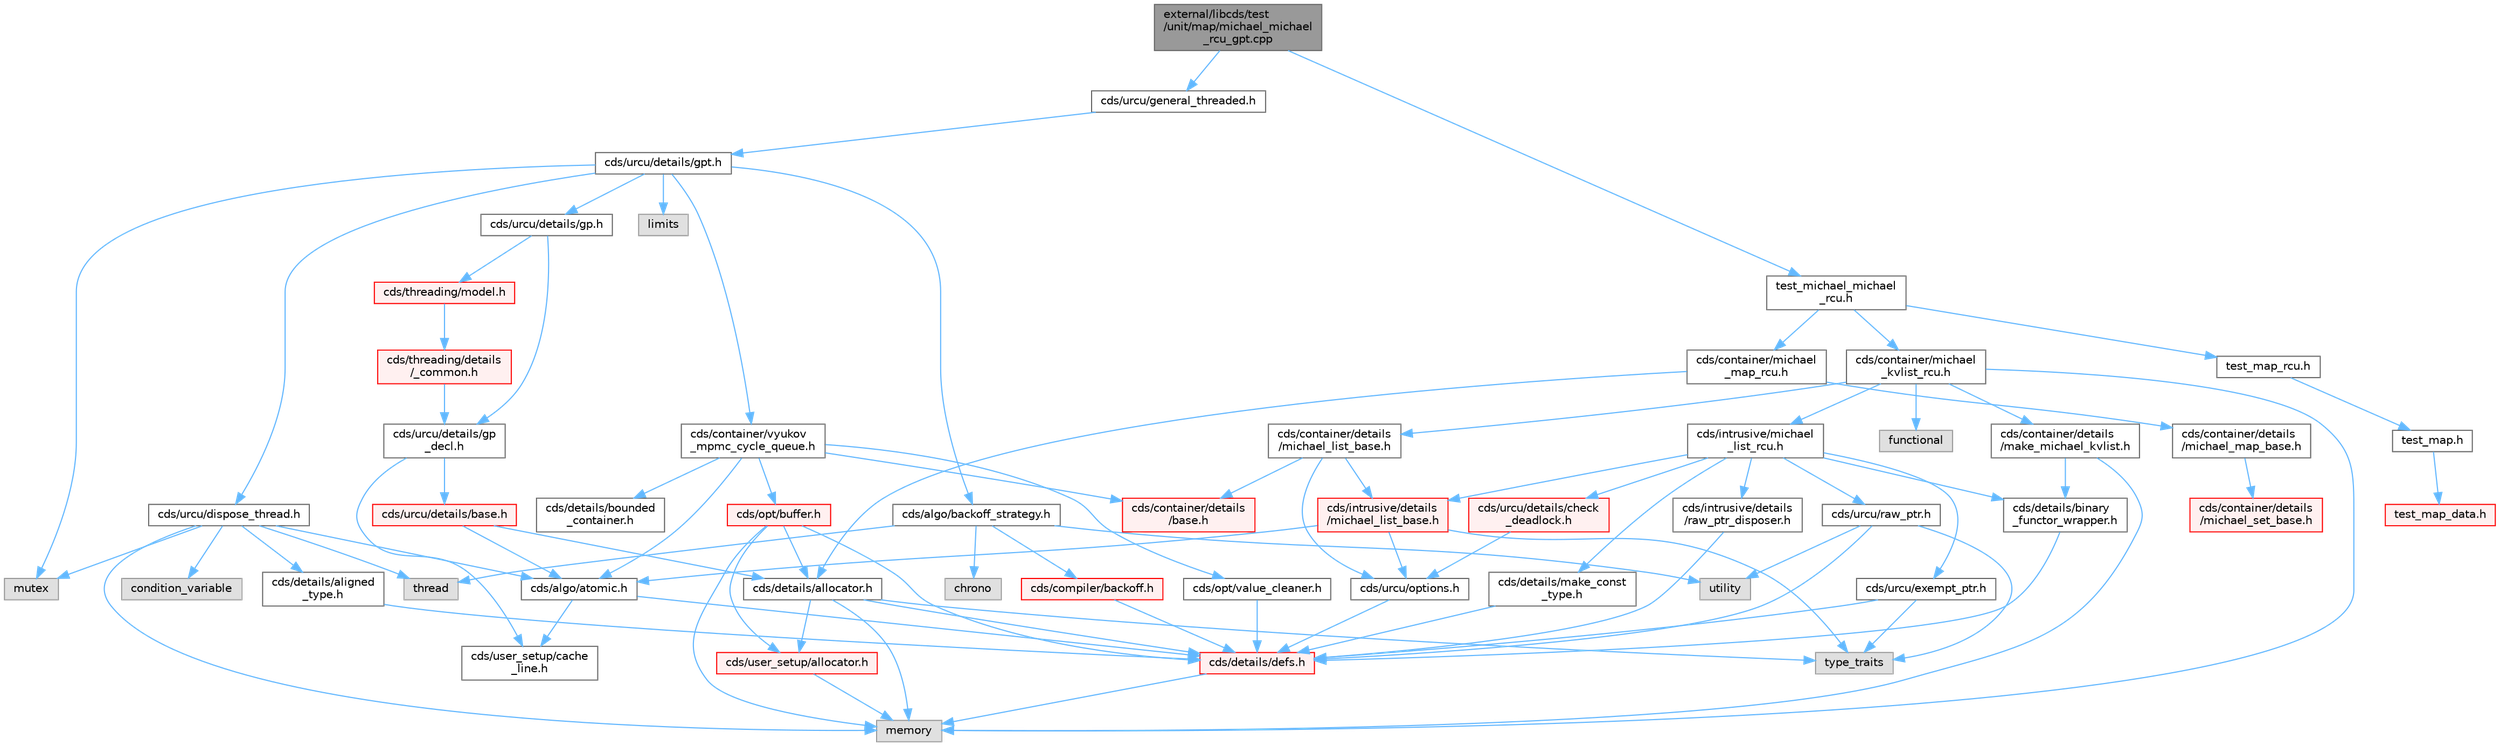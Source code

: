 digraph "external/libcds/test/unit/map/michael_michael_rcu_gpt.cpp"
{
 // LATEX_PDF_SIZE
  bgcolor="transparent";
  edge [fontname=Helvetica,fontsize=10,labelfontname=Helvetica,labelfontsize=10];
  node [fontname=Helvetica,fontsize=10,shape=box,height=0.2,width=0.4];
  Node1 [id="Node000001",label="external/libcds/test\l/unit/map/michael_michael\l_rcu_gpt.cpp",height=0.2,width=0.4,color="gray40", fillcolor="grey60", style="filled", fontcolor="black",tooltip=" "];
  Node1 -> Node2 [id="edge86_Node000001_Node000002",color="steelblue1",style="solid",tooltip=" "];
  Node2 [id="Node000002",label="cds/urcu/general_threaded.h",height=0.2,width=0.4,color="grey40", fillcolor="white", style="filled",URL="$general__threaded_8h.html",tooltip=" "];
  Node2 -> Node3 [id="edge87_Node000002_Node000003",color="steelblue1",style="solid",tooltip=" "];
  Node3 [id="Node000003",label="cds/urcu/details/gpt.h",height=0.2,width=0.4,color="grey40", fillcolor="white", style="filled",URL="$gpt_8h.html",tooltip=" "];
  Node3 -> Node4 [id="edge88_Node000003_Node000004",color="steelblue1",style="solid",tooltip=" "];
  Node4 [id="Node000004",label="mutex",height=0.2,width=0.4,color="grey60", fillcolor="#E0E0E0", style="filled",tooltip=" "];
  Node3 -> Node5 [id="edge89_Node000003_Node000005",color="steelblue1",style="solid",tooltip=" "];
  Node5 [id="Node000005",label="limits",height=0.2,width=0.4,color="grey60", fillcolor="#E0E0E0", style="filled",tooltip=" "];
  Node3 -> Node6 [id="edge90_Node000003_Node000006",color="steelblue1",style="solid",tooltip=" "];
  Node6 [id="Node000006",label="cds/urcu/details/gp.h",height=0.2,width=0.4,color="grey40", fillcolor="white", style="filled",URL="$gp_8h.html",tooltip=" "];
  Node6 -> Node7 [id="edge91_Node000006_Node000007",color="steelblue1",style="solid",tooltip=" "];
  Node7 [id="Node000007",label="cds/urcu/details/gp\l_decl.h",height=0.2,width=0.4,color="grey40", fillcolor="white", style="filled",URL="$gp__decl_8h.html",tooltip=" "];
  Node7 -> Node8 [id="edge92_Node000007_Node000008",color="steelblue1",style="solid",tooltip=" "];
  Node8 [id="Node000008",label="cds/urcu/details/base.h",height=0.2,width=0.4,color="red", fillcolor="#FFF0F0", style="filled",URL="$external_2libcds_2cds_2urcu_2details_2base_8h.html",tooltip=" "];
  Node8 -> Node9 [id="edge93_Node000008_Node000009",color="steelblue1",style="solid",tooltip=" "];
  Node9 [id="Node000009",label="cds/algo/atomic.h",height=0.2,width=0.4,color="grey40", fillcolor="white", style="filled",URL="$external_2libcds_2cds_2algo_2atomic_8h.html",tooltip=" "];
  Node9 -> Node10 [id="edge94_Node000009_Node000010",color="steelblue1",style="solid",tooltip=" "];
  Node10 [id="Node000010",label="cds/details/defs.h",height=0.2,width=0.4,color="red", fillcolor="#FFF0F0", style="filled",URL="$details_2defs_8h.html",tooltip=" "];
  Node10 -> Node18 [id="edge95_Node000010_Node000018",color="steelblue1",style="solid",tooltip=" "];
  Node18 [id="Node000018",label="memory",height=0.2,width=0.4,color="grey60", fillcolor="#E0E0E0", style="filled",tooltip=" "];
  Node9 -> Node23 [id="edge96_Node000009_Node000023",color="steelblue1",style="solid",tooltip=" "];
  Node23 [id="Node000023",label="cds/user_setup/cache\l_line.h",height=0.2,width=0.4,color="grey40", fillcolor="white", style="filled",URL="$cache__line_8h.html",tooltip="Cache-line size definition"];
  Node8 -> Node25 [id="edge97_Node000008_Node000025",color="steelblue1",style="solid",tooltip=" "];
  Node25 [id="Node000025",label="cds/details/allocator.h",height=0.2,width=0.4,color="grey40", fillcolor="white", style="filled",URL="$external_2libcds_2cds_2details_2allocator_8h.html",tooltip=" "];
  Node25 -> Node26 [id="edge98_Node000025_Node000026",color="steelblue1",style="solid",tooltip=" "];
  Node26 [id="Node000026",label="type_traits",height=0.2,width=0.4,color="grey60", fillcolor="#E0E0E0", style="filled",tooltip=" "];
  Node25 -> Node18 [id="edge99_Node000025_Node000018",color="steelblue1",style="solid",tooltip=" "];
  Node25 -> Node10 [id="edge100_Node000025_Node000010",color="steelblue1",style="solid",tooltip=" "];
  Node25 -> Node27 [id="edge101_Node000025_Node000027",color="steelblue1",style="solid",tooltip=" "];
  Node27 [id="Node000027",label="cds/user_setup/allocator.h",height=0.2,width=0.4,color="red", fillcolor="#FFF0F0", style="filled",URL="$external_2libcds_2cds_2user__setup_2allocator_8h.html",tooltip="Default implementation of allocator classes."];
  Node27 -> Node18 [id="edge102_Node000027_Node000018",color="steelblue1",style="solid",tooltip=" "];
  Node7 -> Node23 [id="edge103_Node000007_Node000023",color="steelblue1",style="solid",tooltip=" "];
  Node6 -> Node47 [id="edge104_Node000006_Node000047",color="steelblue1",style="solid",tooltip=" "];
  Node47 [id="Node000047",label="cds/threading/model.h",height=0.2,width=0.4,color="red", fillcolor="#FFF0F0", style="filled",URL="$model_8h.html",tooltip=" "];
  Node47 -> Node48 [id="edge105_Node000047_Node000048",color="steelblue1",style="solid",tooltip=" "];
  Node48 [id="Node000048",label="cds/threading/details\l/_common.h",height=0.2,width=0.4,color="red", fillcolor="#FFF0F0", style="filled",URL="$__common_8h.html",tooltip=" "];
  Node48 -> Node7 [id="edge106_Node000048_Node000007",color="steelblue1",style="solid",tooltip=" "];
  Node3 -> Node54 [id="edge107_Node000003_Node000054",color="steelblue1",style="solid",tooltip=" "];
  Node54 [id="Node000054",label="cds/urcu/dispose_thread.h",height=0.2,width=0.4,color="grey40", fillcolor="white", style="filled",URL="$dispose__thread_8h.html",tooltip=" "];
  Node54 -> Node18 [id="edge108_Node000054_Node000018",color="steelblue1",style="solid",tooltip=" "];
  Node54 -> Node37 [id="edge109_Node000054_Node000037",color="steelblue1",style="solid",tooltip=" "];
  Node37 [id="Node000037",label="thread",height=0.2,width=0.4,color="grey60", fillcolor="#E0E0E0", style="filled",tooltip=" "];
  Node54 -> Node4 [id="edge110_Node000054_Node000004",color="steelblue1",style="solid",tooltip=" "];
  Node54 -> Node55 [id="edge111_Node000054_Node000055",color="steelblue1",style="solid",tooltip=" "];
  Node55 [id="Node000055",label="condition_variable",height=0.2,width=0.4,color="grey60", fillcolor="#E0E0E0", style="filled",tooltip=" "];
  Node54 -> Node56 [id="edge112_Node000054_Node000056",color="steelblue1",style="solid",tooltip=" "];
  Node56 [id="Node000056",label="cds/details/aligned\l_type.h",height=0.2,width=0.4,color="grey40", fillcolor="white", style="filled",URL="$aligned__type_8h.html",tooltip=" "];
  Node56 -> Node10 [id="edge113_Node000056_Node000010",color="steelblue1",style="solid",tooltip=" "];
  Node54 -> Node9 [id="edge114_Node000054_Node000009",color="steelblue1",style="solid",tooltip=" "];
  Node3 -> Node57 [id="edge115_Node000003_Node000057",color="steelblue1",style="solid",tooltip=" "];
  Node57 [id="Node000057",label="cds/algo/backoff_strategy.h",height=0.2,width=0.4,color="grey40", fillcolor="white", style="filled",URL="$backoff__strategy_8h.html",tooltip=" "];
  Node57 -> Node42 [id="edge116_Node000057_Node000042",color="steelblue1",style="solid",tooltip=" "];
  Node42 [id="Node000042",label="utility",height=0.2,width=0.4,color="grey60", fillcolor="#E0E0E0", style="filled",tooltip=" "];
  Node57 -> Node37 [id="edge117_Node000057_Node000037",color="steelblue1",style="solid",tooltip=" "];
  Node57 -> Node58 [id="edge118_Node000057_Node000058",color="steelblue1",style="solid",tooltip=" "];
  Node58 [id="Node000058",label="chrono",height=0.2,width=0.4,color="grey60", fillcolor="#E0E0E0", style="filled",tooltip=" "];
  Node57 -> Node59 [id="edge119_Node000057_Node000059",color="steelblue1",style="solid",tooltip=" "];
  Node59 [id="Node000059",label="cds/compiler/backoff.h",height=0.2,width=0.4,color="red", fillcolor="#FFF0F0", style="filled",URL="$backoff_8h.html",tooltip=" "];
  Node59 -> Node10 [id="edge120_Node000059_Node000010",color="steelblue1",style="solid",tooltip=" "];
  Node3 -> Node61 [id="edge121_Node000003_Node000061",color="steelblue1",style="solid",tooltip=" "];
  Node61 [id="Node000061",label="cds/container/vyukov\l_mpmc_cycle_queue.h",height=0.2,width=0.4,color="grey40", fillcolor="white", style="filled",URL="$container_2vyukov__mpmc__cycle__queue_8h.html",tooltip=" "];
  Node61 -> Node62 [id="edge122_Node000061_Node000062",color="steelblue1",style="solid",tooltip=" "];
  Node62 [id="Node000062",label="cds/container/details\l/base.h",height=0.2,width=0.4,color="red", fillcolor="#FFF0F0", style="filled",URL="$external_2libcds_2cds_2container_2details_2base_8h.html",tooltip=" "];
  Node61 -> Node67 [id="edge123_Node000061_Node000067",color="steelblue1",style="solid",tooltip=" "];
  Node67 [id="Node000067",label="cds/opt/buffer.h",height=0.2,width=0.4,color="red", fillcolor="#FFF0F0", style="filled",URL="$external_2libcds_2cds_2opt_2buffer_8h.html",tooltip=" "];
  Node67 -> Node10 [id="edge124_Node000067_Node000010",color="steelblue1",style="solid",tooltip=" "];
  Node67 -> Node27 [id="edge125_Node000067_Node000027",color="steelblue1",style="solid",tooltip=" "];
  Node67 -> Node25 [id="edge126_Node000067_Node000025",color="steelblue1",style="solid",tooltip=" "];
  Node67 -> Node18 [id="edge127_Node000067_Node000018",color="steelblue1",style="solid",tooltip=" "];
  Node61 -> Node69 [id="edge128_Node000061_Node000069",color="steelblue1",style="solid",tooltip=" "];
  Node69 [id="Node000069",label="cds/opt/value_cleaner.h",height=0.2,width=0.4,color="grey40", fillcolor="white", style="filled",URL="$value__cleaner_8h.html",tooltip=" "];
  Node69 -> Node10 [id="edge129_Node000069_Node000010",color="steelblue1",style="solid",tooltip=" "];
  Node61 -> Node9 [id="edge130_Node000061_Node000009",color="steelblue1",style="solid",tooltip=" "];
  Node61 -> Node70 [id="edge131_Node000061_Node000070",color="steelblue1",style="solid",tooltip=" "];
  Node70 [id="Node000070",label="cds/details/bounded\l_container.h",height=0.2,width=0.4,color="grey40", fillcolor="white", style="filled",URL="$bounded__container_8h.html",tooltip=" "];
  Node1 -> Node71 [id="edge132_Node000001_Node000071",color="steelblue1",style="solid",tooltip=" "];
  Node71 [id="Node000071",label="test_michael_michael\l_rcu.h",height=0.2,width=0.4,color="grey40", fillcolor="white", style="filled",URL="$map_2test__michael__michael__rcu_8h.html",tooltip=" "];
  Node71 -> Node72 [id="edge133_Node000071_Node000072",color="steelblue1",style="solid",tooltip=" "];
  Node72 [id="Node000072",label="test_map_rcu.h",height=0.2,width=0.4,color="grey40", fillcolor="white", style="filled",URL="$test__map__rcu_8h.html",tooltip=" "];
  Node72 -> Node73 [id="edge134_Node000072_Node000073",color="steelblue1",style="solid",tooltip=" "];
  Node73 [id="Node000073",label="test_map.h",height=0.2,width=0.4,color="grey40", fillcolor="white", style="filled",URL="$map_2test__map_8h.html",tooltip=" "];
  Node73 -> Node74 [id="edge135_Node000073_Node000074",color="steelblue1",style="solid",tooltip=" "];
  Node74 [id="Node000074",label="test_map_data.h",height=0.2,width=0.4,color="red", fillcolor="#FFF0F0", style="filled",URL="$map_2test__map__data_8h.html",tooltip=" "];
  Node71 -> Node84 [id="edge136_Node000071_Node000084",color="steelblue1",style="solid",tooltip=" "];
  Node84 [id="Node000084",label="cds/container/michael\l_kvlist_rcu.h",height=0.2,width=0.4,color="grey40", fillcolor="white", style="filled",URL="$michael__kvlist__rcu_8h.html",tooltip=" "];
  Node84 -> Node18 [id="edge137_Node000084_Node000018",color="steelblue1",style="solid",tooltip=" "];
  Node84 -> Node83 [id="edge138_Node000084_Node000083",color="steelblue1",style="solid",tooltip=" "];
  Node83 [id="Node000083",label="functional",height=0.2,width=0.4,color="grey60", fillcolor="#E0E0E0", style="filled",tooltip=" "];
  Node84 -> Node85 [id="edge139_Node000084_Node000085",color="steelblue1",style="solid",tooltip=" "];
  Node85 [id="Node000085",label="cds/container/details\l/michael_list_base.h",height=0.2,width=0.4,color="grey40", fillcolor="white", style="filled",URL="$container_2details_2michael__list__base_8h.html",tooltip=" "];
  Node85 -> Node62 [id="edge140_Node000085_Node000062",color="steelblue1",style="solid",tooltip=" "];
  Node85 -> Node86 [id="edge141_Node000085_Node000086",color="steelblue1",style="solid",tooltip=" "];
  Node86 [id="Node000086",label="cds/intrusive/details\l/michael_list_base.h",height=0.2,width=0.4,color="red", fillcolor="#FFF0F0", style="filled",URL="$intrusive_2details_2michael__list__base_8h.html",tooltip=" "];
  Node86 -> Node26 [id="edge142_Node000086_Node000026",color="steelblue1",style="solid",tooltip=" "];
  Node86 -> Node9 [id="edge143_Node000086_Node000009",color="steelblue1",style="solid",tooltip=" "];
  Node86 -> Node88 [id="edge144_Node000086_Node000088",color="steelblue1",style="solid",tooltip=" "];
  Node88 [id="Node000088",label="cds/urcu/options.h",height=0.2,width=0.4,color="grey40", fillcolor="white", style="filled",URL="$urcu_2options_8h.html",tooltip=" "];
  Node88 -> Node10 [id="edge145_Node000088_Node000010",color="steelblue1",style="solid",tooltip=" "];
  Node85 -> Node88 [id="edge146_Node000085_Node000088",color="steelblue1",style="solid",tooltip=" "];
  Node84 -> Node89 [id="edge147_Node000084_Node000089",color="steelblue1",style="solid",tooltip=" "];
  Node89 [id="Node000089",label="cds/intrusive/michael\l_list_rcu.h",height=0.2,width=0.4,color="grey40", fillcolor="white", style="filled",URL="$intrusive_2michael__list__rcu_8h.html",tooltip=" "];
  Node89 -> Node86 [id="edge148_Node000089_Node000086",color="steelblue1",style="solid",tooltip=" "];
  Node89 -> Node90 [id="edge149_Node000089_Node000090",color="steelblue1",style="solid",tooltip=" "];
  Node90 [id="Node000090",label="cds/urcu/details/check\l_deadlock.h",height=0.2,width=0.4,color="red", fillcolor="#FFF0F0", style="filled",URL="$check__deadlock_8h.html",tooltip=" "];
  Node90 -> Node88 [id="edge150_Node000090_Node000088",color="steelblue1",style="solid",tooltip=" "];
  Node89 -> Node91 [id="edge151_Node000089_Node000091",color="steelblue1",style="solid",tooltip=" "];
  Node91 [id="Node000091",label="cds/details/binary\l_functor_wrapper.h",height=0.2,width=0.4,color="grey40", fillcolor="white", style="filled",URL="$binary__functor__wrapper_8h.html",tooltip=" "];
  Node91 -> Node10 [id="edge152_Node000091_Node000010",color="steelblue1",style="solid",tooltip=" "];
  Node89 -> Node92 [id="edge153_Node000089_Node000092",color="steelblue1",style="solid",tooltip=" "];
  Node92 [id="Node000092",label="cds/details/make_const\l_type.h",height=0.2,width=0.4,color="grey40", fillcolor="white", style="filled",URL="$make__const__type_8h.html",tooltip=" "];
  Node92 -> Node10 [id="edge154_Node000092_Node000010",color="steelblue1",style="solid",tooltip=" "];
  Node89 -> Node93 [id="edge155_Node000089_Node000093",color="steelblue1",style="solid",tooltip=" "];
  Node93 [id="Node000093",label="cds/urcu/exempt_ptr.h",height=0.2,width=0.4,color="grey40", fillcolor="white", style="filled",URL="$exempt__ptr_8h.html",tooltip=" "];
  Node93 -> Node26 [id="edge156_Node000093_Node000026",color="steelblue1",style="solid",tooltip=" "];
  Node93 -> Node10 [id="edge157_Node000093_Node000010",color="steelblue1",style="solid",tooltip=" "];
  Node89 -> Node94 [id="edge158_Node000089_Node000094",color="steelblue1",style="solid",tooltip=" "];
  Node94 [id="Node000094",label="cds/urcu/raw_ptr.h",height=0.2,width=0.4,color="grey40", fillcolor="white", style="filled",URL="$raw__ptr_8h.html",tooltip=" "];
  Node94 -> Node42 [id="edge159_Node000094_Node000042",color="steelblue1",style="solid",tooltip=" "];
  Node94 -> Node26 [id="edge160_Node000094_Node000026",color="steelblue1",style="solid",tooltip=" "];
  Node94 -> Node10 [id="edge161_Node000094_Node000010",color="steelblue1",style="solid",tooltip=" "];
  Node89 -> Node95 [id="edge162_Node000089_Node000095",color="steelblue1",style="solid",tooltip=" "];
  Node95 [id="Node000095",label="cds/intrusive/details\l/raw_ptr_disposer.h",height=0.2,width=0.4,color="grey40", fillcolor="white", style="filled",URL="$raw__ptr__disposer_8h.html",tooltip=" "];
  Node95 -> Node10 [id="edge163_Node000095_Node000010",color="steelblue1",style="solid",tooltip=" "];
  Node84 -> Node96 [id="edge164_Node000084_Node000096",color="steelblue1",style="solid",tooltip=" "];
  Node96 [id="Node000096",label="cds/container/details\l/make_michael_kvlist.h",height=0.2,width=0.4,color="grey40", fillcolor="white", style="filled",URL="$make__michael__kvlist_8h.html",tooltip=" "];
  Node96 -> Node91 [id="edge165_Node000096_Node000091",color="steelblue1",style="solid",tooltip=" "];
  Node96 -> Node18 [id="edge166_Node000096_Node000018",color="steelblue1",style="solid",tooltip=" "];
  Node71 -> Node97 [id="edge167_Node000071_Node000097",color="steelblue1",style="solid",tooltip=" "];
  Node97 [id="Node000097",label="cds/container/michael\l_map_rcu.h",height=0.2,width=0.4,color="grey40", fillcolor="white", style="filled",URL="$michael__map__rcu_8h.html",tooltip=" "];
  Node97 -> Node98 [id="edge168_Node000097_Node000098",color="steelblue1",style="solid",tooltip=" "];
  Node98 [id="Node000098",label="cds/container/details\l/michael_map_base.h",height=0.2,width=0.4,color="grey40", fillcolor="white", style="filled",URL="$michael__map__base_8h.html",tooltip=" "];
  Node98 -> Node99 [id="edge169_Node000098_Node000099",color="steelblue1",style="solid",tooltip=" "];
  Node99 [id="Node000099",label="cds/container/details\l/michael_set_base.h",height=0.2,width=0.4,color="red", fillcolor="#FFF0F0", style="filled",URL="$container_2details_2michael__set__base_8h.html",tooltip=" "];
  Node97 -> Node25 [id="edge170_Node000097_Node000025",color="steelblue1",style="solid",tooltip=" "];
}
